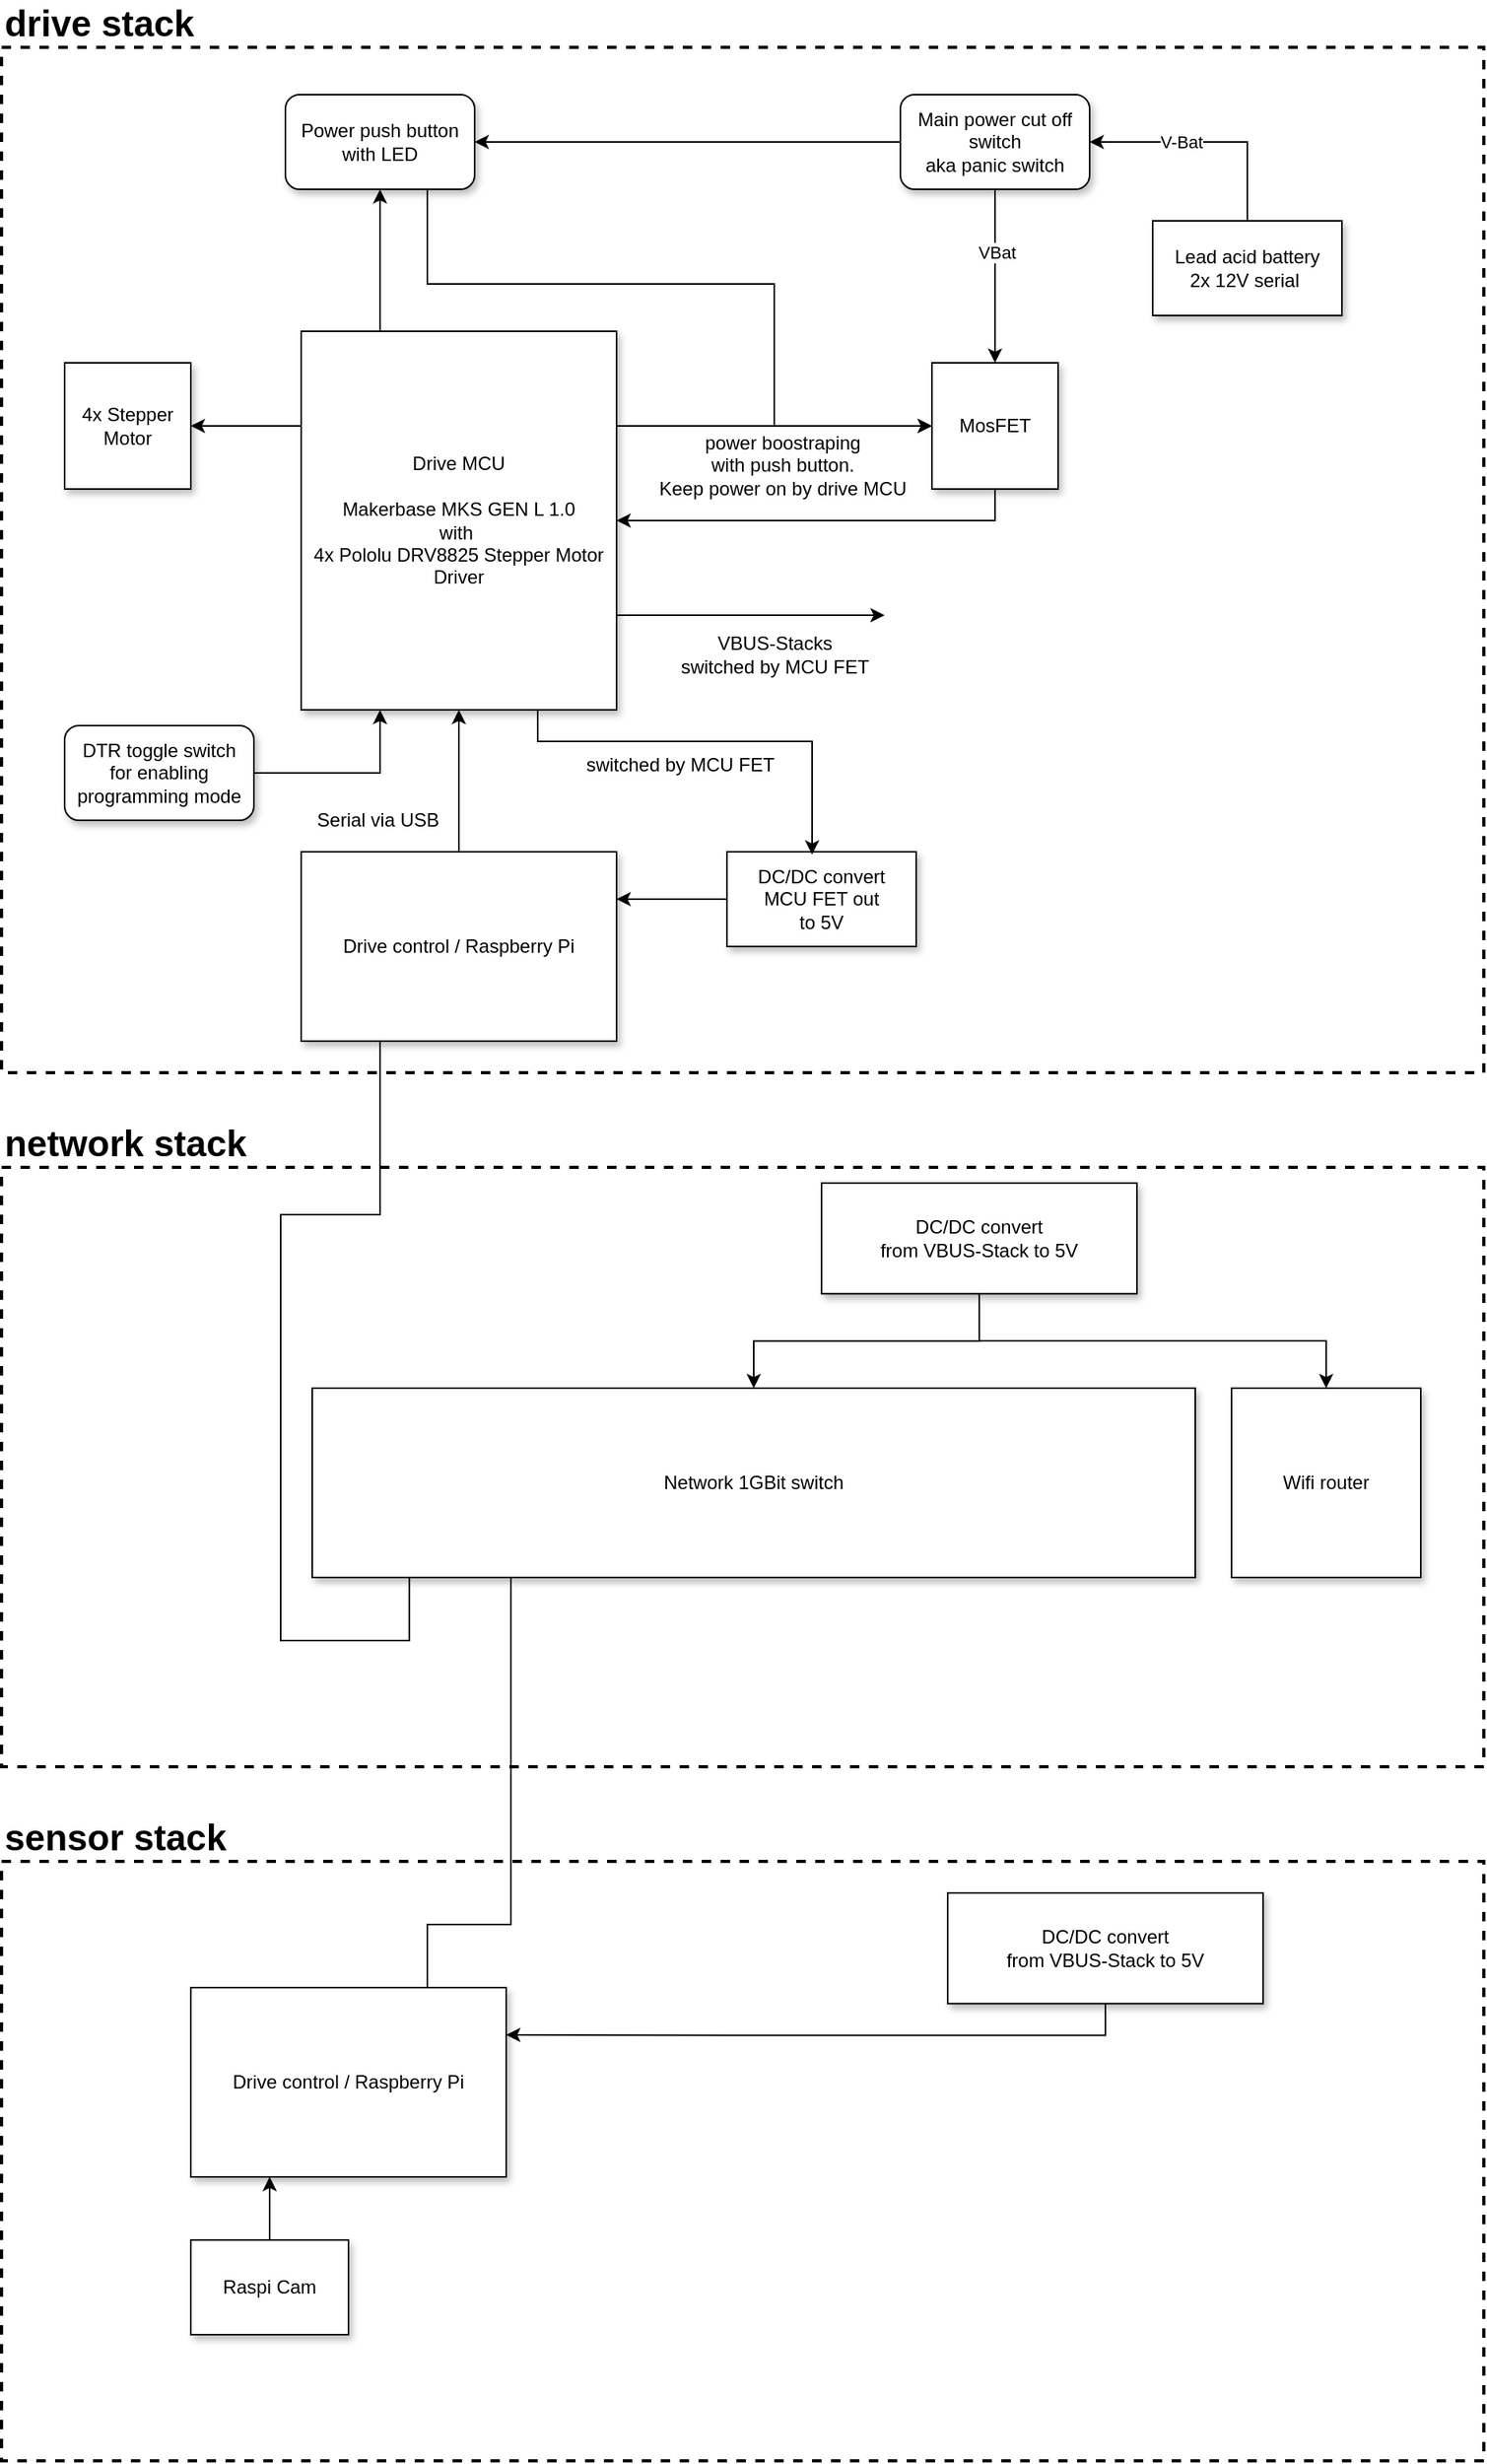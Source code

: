 <mxfile version="17.4.0" type="github">
  <diagram name="Page-1" id="90a13364-a465-7bf4-72fc-28e22215d7a0">
    <mxGraphModel dx="1990" dy="1153" grid="1" gridSize="10" guides="1" tooltips="1" connect="1" arrows="1" fold="1" page="1" pageScale="1.5" pageWidth="1169" pageHeight="826" background="none" math="0" shadow="0">
      <root>
        <mxCell id="0" style=";html=1;" />
        <mxCell id="1" style=";html=1;" parent="0" />
        <mxCell id="trmzSCSJxpemy-L-cy7g-25" value="" style="rounded=0;whiteSpace=wrap;html=1;shadow=0;fillColor=none;dashed=1;strokeWidth=2;connectable=0;allowArrows=0;container=1;dropTarget=1;recursiveResize=0;" parent="1" vertex="1">
          <mxGeometry x="400" y="960" width="940" height="380" as="geometry">
            <mxRectangle x="400" y="960" width="50" height="40" as="alternateBounds" />
          </mxGeometry>
        </mxCell>
        <mxCell id="trmzSCSJxpemy-L-cy7g-78" value="Network 1GBit switch" style="rounded=0;whiteSpace=wrap;html=1;shadow=1;points=[[0.11,1,0,0,0],[0.22,1,0,0,0],[0.25,0,0,0,0],[0.33,1,0,0,0],[0.44,1,0,0,0],[0.5,0,0,0,0],[0.56,1,0,0,0],[0.67,1,0,0,0],[0.75,0,0,0,0],[0.78,1,0,0,0],[0.89,1,0,0,0]];" parent="trmzSCSJxpemy-L-cy7g-25" vertex="1">
          <mxGeometry x="197" y="140" width="560" height="120" as="geometry" />
        </mxCell>
        <mxCell id="trmzSCSJxpemy-L-cy7g-83" style="edgeStyle=orthogonalEdgeStyle;rounded=0;orthogonalLoop=1;jettySize=auto;html=1;exitX=0.5;exitY=1;exitDx=0;exitDy=0;entryX=0.5;entryY=0;entryDx=0;entryDy=0;entryPerimeter=0;fontSize=12;" parent="trmzSCSJxpemy-L-cy7g-25" source="trmzSCSJxpemy-L-cy7g-80" target="trmzSCSJxpemy-L-cy7g-78" edge="1">
          <mxGeometry relative="1" as="geometry" />
        </mxCell>
        <mxCell id="trmzSCSJxpemy-L-cy7g-96" style="edgeStyle=orthogonalEdgeStyle;rounded=0;orthogonalLoop=1;jettySize=auto;html=1;exitX=0.5;exitY=1;exitDx=0;exitDy=0;fontSize=12;" parent="trmzSCSJxpemy-L-cy7g-25" source="trmzSCSJxpemy-L-cy7g-80" target="trmzSCSJxpemy-L-cy7g-95" edge="1">
          <mxGeometry relative="1" as="geometry">
            <Array as="points">
              <mxPoint x="620" y="110" />
              <mxPoint x="840" y="110" />
            </Array>
          </mxGeometry>
        </mxCell>
        <mxCell id="trmzSCSJxpemy-L-cy7g-80" value="DC/DC convert &lt;br&gt;from VBUS-Stack to 5V" style="rounded=0;whiteSpace=wrap;html=1;shadow=1;" parent="trmzSCSJxpemy-L-cy7g-25" vertex="1">
          <mxGeometry x="520" y="9.995" width="200" height="70.154" as="geometry" />
        </mxCell>
        <mxCell id="trmzSCSJxpemy-L-cy7g-95" value="Wifi router" style="rounded=0;whiteSpace=wrap;html=1;shadow=1;glass=0;fontSize=12;strokeColor=default;strokeWidth=1;fillColor=default;" parent="trmzSCSJxpemy-L-cy7g-25" vertex="1">
          <mxGeometry x="780" y="140" width="120" height="120" as="geometry" />
        </mxCell>
        <mxCell id="trmzSCSJxpemy-L-cy7g-24" value="drive stack" style="text;html=1;align=left;verticalAlign=middle;resizable=0;points=[];autosize=1;strokeColor=none;fillColor=none;fontStyle=1;fontSize=23;" parent="1" vertex="1">
          <mxGeometry x="400" y="220" width="140" height="30" as="geometry" />
        </mxCell>
        <mxCell id="trmzSCSJxpemy-L-cy7g-26" value="network stack" style="text;html=1;align=left;verticalAlign=middle;resizable=0;points=[];autosize=1;strokeColor=none;fillColor=none;fontStyle=1;fontSize=23;" parent="1" vertex="1">
          <mxGeometry x="400" y="930" width="170" height="30" as="geometry" />
        </mxCell>
        <mxCell id="trmzSCSJxpemy-L-cy7g-53" value="" style="group;container=1;" parent="1" vertex="1" connectable="0">
          <mxGeometry x="400" y="250" width="940" height="650" as="geometry" />
        </mxCell>
        <mxCell id="trmzSCSJxpemy-L-cy7g-23" value="" style="rounded=0;whiteSpace=wrap;html=1;shadow=0;fillColor=none;dashed=1;strokeWidth=2;connectable=0;allowArrows=0;container=1;recursiveResize=0;" parent="trmzSCSJxpemy-L-cy7g-53" vertex="1">
          <mxGeometry width="940" height="650" as="geometry">
            <mxRectangle width="50" height="40" as="alternateBounds" />
          </mxGeometry>
        </mxCell>
        <mxCell id="trmzSCSJxpemy-L-cy7g-54" value="Power push button with LED" style="rounded=1;whiteSpace=wrap;html=1;shadow=1;" parent="trmzSCSJxpemy-L-cy7g-23" vertex="1">
          <mxGeometry x="180" y="30" width="120" height="60" as="geometry" />
        </mxCell>
        <mxCell id="trmzSCSJxpemy-L-cy7g-55" style="edgeStyle=orthogonalEdgeStyle;rounded=0;orthogonalLoop=1;jettySize=auto;html=1;exitX=0.25;exitY=0;exitDx=0;exitDy=0;entryX=0.5;entryY=1;entryDx=0;entryDy=0;" parent="trmzSCSJxpemy-L-cy7g-23" source="trmzSCSJxpemy-L-cy7g-56" target="trmzSCSJxpemy-L-cy7g-54" edge="1">
          <mxGeometry relative="1" as="geometry" />
        </mxCell>
        <mxCell id="trmzSCSJxpemy-L-cy7g-56" value="Drive MCU&lt;br&gt;&lt;br&gt;Makerbase MKS GEN L 1.0&lt;br&gt;with&amp;nbsp;&lt;br&gt;4x Pololu DRV8825 Stepper Motor Driver" style="rounded=0;whiteSpace=wrap;html=1;shadow=1;" parent="trmzSCSJxpemy-L-cy7g-23" vertex="1">
          <mxGeometry x="190" y="180" width="200" height="240" as="geometry" />
        </mxCell>
        <mxCell id="trmzSCSJxpemy-L-cy7g-57" value="4x Stepper Motor" style="whiteSpace=wrap;html=1;aspect=fixed;shadow=1;" parent="trmzSCSJxpemy-L-cy7g-23" vertex="1">
          <mxGeometry x="40" y="200" width="80" height="80" as="geometry" />
        </mxCell>
        <mxCell id="trmzSCSJxpemy-L-cy7g-58" style="edgeStyle=orthogonalEdgeStyle;rounded=0;orthogonalLoop=1;jettySize=auto;html=1;exitX=0;exitY=0.25;exitDx=0;exitDy=0;" parent="trmzSCSJxpemy-L-cy7g-23" source="trmzSCSJxpemy-L-cy7g-56" target="trmzSCSJxpemy-L-cy7g-57" edge="1">
          <mxGeometry relative="1" as="geometry" />
        </mxCell>
        <mxCell id="trmzSCSJxpemy-L-cy7g-59" style="edgeStyle=orthogonalEdgeStyle;rounded=0;orthogonalLoop=1;jettySize=auto;html=1;exitX=0;exitY=0.5;exitDx=0;exitDy=0;entryX=1;entryY=0.5;entryDx=0;entryDy=0;" parent="trmzSCSJxpemy-L-cy7g-23" source="trmzSCSJxpemy-L-cy7g-60" target="trmzSCSJxpemy-L-cy7g-54" edge="1">
          <mxGeometry relative="1" as="geometry" />
        </mxCell>
        <mxCell id="trmzSCSJxpemy-L-cy7g-60" value="Main power cut off switch&lt;br&gt;aka panic switch" style="rounded=1;whiteSpace=wrap;html=1;shadow=1;" parent="trmzSCSJxpemy-L-cy7g-23" vertex="1">
          <mxGeometry x="570" y="30" width="120" height="60" as="geometry" />
        </mxCell>
        <mxCell id="trmzSCSJxpemy-L-cy7g-61" style="edgeStyle=orthogonalEdgeStyle;rounded=0;orthogonalLoop=1;jettySize=auto;html=1;exitX=0.5;exitY=0;exitDx=0;exitDy=0;entryX=1;entryY=0.5;entryDx=0;entryDy=0;" parent="trmzSCSJxpemy-L-cy7g-23" source="trmzSCSJxpemy-L-cy7g-63" target="trmzSCSJxpemy-L-cy7g-60" edge="1">
          <mxGeometry relative="1" as="geometry" />
        </mxCell>
        <mxCell id="trmzSCSJxpemy-L-cy7g-62" value="V-Bat" style="edgeLabel;html=1;align=center;verticalAlign=middle;resizable=0;points=[];" parent="trmzSCSJxpemy-L-cy7g-61" vertex="1" connectable="0">
          <mxGeometry x="-0.227" relative="1" as="geometry">
            <mxPoint x="-34" as="offset" />
          </mxGeometry>
        </mxCell>
        <mxCell id="trmzSCSJxpemy-L-cy7g-63" value="Lead acid battery&lt;br&gt;2x 12V serial&amp;nbsp;" style="rounded=0;whiteSpace=wrap;html=1;shadow=1;" parent="trmzSCSJxpemy-L-cy7g-23" vertex="1">
          <mxGeometry x="730" y="110" width="120" height="60" as="geometry" />
        </mxCell>
        <mxCell id="trmzSCSJxpemy-L-cy7g-64" style="edgeStyle=orthogonalEdgeStyle;rounded=0;orthogonalLoop=1;jettySize=auto;html=1;exitX=0.5;exitY=1;exitDx=0;exitDy=0;fontSize=23;" parent="trmzSCSJxpemy-L-cy7g-23" source="trmzSCSJxpemy-L-cy7g-65" edge="1" target="trmzSCSJxpemy-L-cy7g-56">
          <mxGeometry relative="1" as="geometry">
            <mxPoint x="630" y="350" as="targetPoint" />
            <Array as="points">
              <mxPoint x="630" y="300" />
            </Array>
          </mxGeometry>
        </mxCell>
        <mxCell id="trmzSCSJxpemy-L-cy7g-65" value="MosFET" style="whiteSpace=wrap;html=1;aspect=fixed;shadow=1;" parent="trmzSCSJxpemy-L-cy7g-23" vertex="1">
          <mxGeometry x="590" y="200" width="80" height="80" as="geometry" />
        </mxCell>
        <mxCell id="trmzSCSJxpemy-L-cy7g-66" style="edgeStyle=orthogonalEdgeStyle;rounded=0;orthogonalLoop=1;jettySize=auto;html=1;entryX=0;entryY=0.5;entryDx=0;entryDy=0;exitX=0.75;exitY=1;exitDx=0;exitDy=0;" parent="trmzSCSJxpemy-L-cy7g-23" source="trmzSCSJxpemy-L-cy7g-54" target="trmzSCSJxpemy-L-cy7g-65" edge="1">
          <mxGeometry relative="1" as="geometry">
            <mxPoint x="-90" y="-140" as="sourcePoint" />
            <Array as="points">
              <mxPoint x="270" y="150" />
              <mxPoint x="490" y="150" />
              <mxPoint x="490" y="240" />
            </Array>
          </mxGeometry>
        </mxCell>
        <mxCell id="trmzSCSJxpemy-L-cy7g-67" style="edgeStyle=orthogonalEdgeStyle;rounded=0;orthogonalLoop=1;jettySize=auto;html=1;exitX=1;exitY=0.25;exitDx=0;exitDy=0;entryX=0;entryY=0.5;entryDx=0;entryDy=0;" parent="trmzSCSJxpemy-L-cy7g-23" source="trmzSCSJxpemy-L-cy7g-56" target="trmzSCSJxpemy-L-cy7g-65" edge="1">
          <mxGeometry relative="1" as="geometry" />
        </mxCell>
        <mxCell id="trmzSCSJxpemy-L-cy7g-68" style="edgeStyle=orthogonalEdgeStyle;rounded=0;orthogonalLoop=1;jettySize=auto;html=1;exitX=0.5;exitY=1;exitDx=0;exitDy=0;" parent="trmzSCSJxpemy-L-cy7g-23" source="trmzSCSJxpemy-L-cy7g-60" target="trmzSCSJxpemy-L-cy7g-65" edge="1">
          <mxGeometry relative="1" as="geometry" />
        </mxCell>
        <mxCell id="trmzSCSJxpemy-L-cy7g-69" value="VBat" style="edgeLabel;html=1;align=center;verticalAlign=middle;resizable=0;points=[];" parent="trmzSCSJxpemy-L-cy7g-68" vertex="1" connectable="0">
          <mxGeometry x="-0.273" y="1" relative="1" as="geometry">
            <mxPoint as="offset" />
          </mxGeometry>
        </mxCell>
        <mxCell id="trmzSCSJxpemy-L-cy7g-70" style="edgeStyle=orthogonalEdgeStyle;rounded=0;orthogonalLoop=1;jettySize=auto;html=1;exitX=0.5;exitY=0;exitDx=0;exitDy=0;" parent="trmzSCSJxpemy-L-cy7g-23" source="trmzSCSJxpemy-L-cy7g-71" target="trmzSCSJxpemy-L-cy7g-56" edge="1">
          <mxGeometry relative="1" as="geometry">
            <Array as="points">
              <mxPoint x="290" y="490" />
              <mxPoint x="290" y="490" />
            </Array>
          </mxGeometry>
        </mxCell>
        <mxCell id="trmzSCSJxpemy-L-cy7g-71" value="Drive control / Raspberry Pi" style="rounded=0;whiteSpace=wrap;html=1;shadow=1;" parent="trmzSCSJxpemy-L-cy7g-23" vertex="1">
          <mxGeometry x="190" y="510" width="200" height="120" as="geometry" />
        </mxCell>
        <mxCell id="trmzSCSJxpemy-L-cy7g-73" value="power boostraping &lt;br&gt;with push button.&lt;br&gt;Keep power on by drive MCU" style="text;html=1;align=center;verticalAlign=middle;resizable=0;points=[];autosize=1;strokeColor=none;fillColor=none;" parent="trmzSCSJxpemy-L-cy7g-23" vertex="1">
          <mxGeometry x="410" y="240" width="170" height="50" as="geometry" />
        </mxCell>
        <mxCell id="trmzSCSJxpemy-L-cy7g-74" style="edgeStyle=orthogonalEdgeStyle;rounded=0;orthogonalLoop=1;jettySize=auto;html=1;exitX=1;exitY=0.5;exitDx=0;exitDy=0;entryX=0.25;entryY=1;entryDx=0;entryDy=0;" parent="trmzSCSJxpemy-L-cy7g-23" source="trmzSCSJxpemy-L-cy7g-75" target="trmzSCSJxpemy-L-cy7g-56" edge="1">
          <mxGeometry relative="1" as="geometry" />
        </mxCell>
        <mxCell id="trmzSCSJxpemy-L-cy7g-75" value="DTR toggle switch&lt;br&gt;for enabling programming mode" style="rounded=1;whiteSpace=wrap;html=1;shadow=1;" parent="trmzSCSJxpemy-L-cy7g-23" vertex="1">
          <mxGeometry x="40" y="430" width="120" height="60" as="geometry" />
        </mxCell>
        <mxCell id="X_bJVh7z9mSjw5fobOmi-4" style="edgeStyle=orthogonalEdgeStyle;rounded=0;orthogonalLoop=1;jettySize=auto;html=1;exitX=0;exitY=0.5;exitDx=0;exitDy=0;entryX=1;entryY=0.25;entryDx=0;entryDy=0;" edge="1" parent="trmzSCSJxpemy-L-cy7g-23" source="X_bJVh7z9mSjw5fobOmi-3" target="trmzSCSJxpemy-L-cy7g-71">
          <mxGeometry relative="1" as="geometry" />
        </mxCell>
        <mxCell id="X_bJVh7z9mSjw5fobOmi-3" value="DC/DC convert &lt;br&gt;&lt;div&gt;MCU FET out &lt;br&gt;&lt;/div&gt;&lt;div&gt;to 5V&lt;/div&gt;" style="rounded=0;whiteSpace=wrap;html=1;shadow=1;" vertex="1" parent="trmzSCSJxpemy-L-cy7g-23">
          <mxGeometry x="460" y="510" width="120" height="60" as="geometry" />
        </mxCell>
        <mxCell id="X_bJVh7z9mSjw5fobOmi-2" style="edgeStyle=orthogonalEdgeStyle;rounded=0;orthogonalLoop=1;jettySize=auto;html=1;exitX=0.75;exitY=1;exitDx=0;exitDy=0;entryX=0.45;entryY=0.029;entryDx=0;entryDy=0;entryPerimeter=0;" edge="1" parent="trmzSCSJxpemy-L-cy7g-23" source="trmzSCSJxpemy-L-cy7g-56" target="X_bJVh7z9mSjw5fobOmi-3">
          <mxGeometry relative="1" as="geometry">
            <mxPoint x="520" y="490" as="targetPoint" />
            <Array as="points">
              <mxPoint x="340" y="440" />
              <mxPoint x="514" y="440" />
            </Array>
          </mxGeometry>
        </mxCell>
        <mxCell id="X_bJVh7z9mSjw5fobOmi-6" value="&lt;div&gt;VBUS-Stacks&lt;/div&gt;&lt;div&gt;switched by MCU FET&lt;br&gt;&lt;/div&gt;" style="text;html=1;align=center;verticalAlign=middle;resizable=0;points=[];autosize=1;strokeColor=none;fillColor=none;" vertex="1" parent="trmzSCSJxpemy-L-cy7g-23">
          <mxGeometry x="425" y="370" width="130" height="30" as="geometry" />
        </mxCell>
        <mxCell id="X_bJVh7z9mSjw5fobOmi-7" value="&lt;div&gt;switched by MCU FET&lt;br&gt;&lt;/div&gt;" style="text;html=1;align=center;verticalAlign=middle;resizable=0;points=[];autosize=1;strokeColor=none;fillColor=none;" vertex="1" parent="trmzSCSJxpemy-L-cy7g-23">
          <mxGeometry x="365" y="445" width="130" height="20" as="geometry" />
        </mxCell>
        <mxCell id="trmzSCSJxpemy-L-cy7g-72" value="Serial via USB&amp;nbsp;" style="text;html=1;align=center;verticalAlign=middle;resizable=0;points=[];autosize=1;strokeColor=none;fillColor=none;" parent="trmzSCSJxpemy-L-cy7g-53" vertex="1">
          <mxGeometry x="190" y="480" width="100" height="20" as="geometry" />
        </mxCell>
        <mxCell id="trmzSCSJxpemy-L-cy7g-84" value="" style="rounded=0;whiteSpace=wrap;html=1;shadow=0;fillColor=none;dashed=1;strokeWidth=2;connectable=0;allowArrows=0;container=1;dropTarget=1;recursiveResize=0;" parent="1" vertex="1">
          <mxGeometry x="400" y="1400" width="940" height="380" as="geometry">
            <mxRectangle x="400" y="960" width="50" height="40" as="alternateBounds" />
          </mxGeometry>
        </mxCell>
        <mxCell id="trmzSCSJxpemy-L-cy7g-86" style="edgeStyle=orthogonalEdgeStyle;rounded=0;orthogonalLoop=1;jettySize=auto;html=1;exitX=0.5;exitY=1;exitDx=0;exitDy=0;entryX=1;entryY=0.25;entryDx=0;entryDy=0;fontSize=12;" parent="trmzSCSJxpemy-L-cy7g-84" source="trmzSCSJxpemy-L-cy7g-87" target="trmzSCSJxpemy-L-cy7g-89" edge="1">
          <mxGeometry relative="1" as="geometry">
            <mxPoint x="700" y="120" as="targetPoint" />
          </mxGeometry>
        </mxCell>
        <mxCell id="trmzSCSJxpemy-L-cy7g-87" value="DC/DC convert &lt;br&gt;from VBUS-Stack to 5V" style="rounded=0;whiteSpace=wrap;html=1;shadow=1;" parent="trmzSCSJxpemy-L-cy7g-84" vertex="1">
          <mxGeometry x="600" y="19.995" width="200" height="70.154" as="geometry" />
        </mxCell>
        <mxCell id="trmzSCSJxpemy-L-cy7g-89" value="Drive control / Raspberry Pi" style="rounded=0;whiteSpace=wrap;html=1;shadow=1;" parent="trmzSCSJxpemy-L-cy7g-84" vertex="1">
          <mxGeometry x="120" y="80" width="200" height="120" as="geometry" />
        </mxCell>
        <mxCell id="trmzSCSJxpemy-L-cy7g-93" style="edgeStyle=orthogonalEdgeStyle;rounded=0;orthogonalLoop=1;jettySize=auto;html=1;exitX=0.5;exitY=0;exitDx=0;exitDy=0;entryX=0.25;entryY=1;entryDx=0;entryDy=0;fontSize=12;" parent="trmzSCSJxpemy-L-cy7g-84" source="trmzSCSJxpemy-L-cy7g-92" target="trmzSCSJxpemy-L-cy7g-89" edge="1">
          <mxGeometry relative="1" as="geometry" />
        </mxCell>
        <mxCell id="trmzSCSJxpemy-L-cy7g-92" value="Raspi Cam" style="rounded=0;whiteSpace=wrap;html=1;shadow=1;fontSize=12;strokeWidth=1;fillColor=default;strokeColor=default;glass=0;" parent="trmzSCSJxpemy-L-cy7g-84" vertex="1">
          <mxGeometry x="120" y="240" width="100" height="60" as="geometry" />
        </mxCell>
        <mxCell id="trmzSCSJxpemy-L-cy7g-88" value="sensor stack" style="text;html=1;align=left;verticalAlign=middle;resizable=0;points=[];autosize=1;strokeColor=none;fillColor=none;fontStyle=1;fontSize=23;" parent="1" vertex="1">
          <mxGeometry x="400" y="1370" width="160" height="30" as="geometry" />
        </mxCell>
        <mxCell id="trmzSCSJxpemy-L-cy7g-90" style="edgeStyle=orthogonalEdgeStyle;rounded=0;orthogonalLoop=1;jettySize=auto;html=1;exitX=0.22;exitY=1;exitDx=0;exitDy=0;exitPerimeter=0;entryX=0.75;entryY=0;entryDx=0;entryDy=0;fontSize=12;endArrow=none;endFill=0;" parent="1" source="trmzSCSJxpemy-L-cy7g-78" target="trmzSCSJxpemy-L-cy7g-89" edge="1">
          <mxGeometry relative="1" as="geometry">
            <Array as="points">
              <mxPoint x="723" y="1440" />
              <mxPoint x="670" y="1440" />
            </Array>
          </mxGeometry>
        </mxCell>
        <mxCell id="trmzSCSJxpemy-L-cy7g-97" style="edgeStyle=orthogonalEdgeStyle;rounded=0;orthogonalLoop=1;jettySize=auto;html=1;exitX=0.25;exitY=1;exitDx=0;exitDy=0;entryX=0.11;entryY=1;entryDx=0;entryDy=0;entryPerimeter=0;fontSize=12;endArrow=none;endFill=0;" parent="1" source="trmzSCSJxpemy-L-cy7g-71" target="trmzSCSJxpemy-L-cy7g-78" edge="1">
          <mxGeometry relative="1" as="geometry">
            <Array as="points">
              <mxPoint x="640" y="990" />
              <mxPoint x="577" y="990" />
              <mxPoint x="577" y="1260" />
              <mxPoint x="659" y="1260" />
            </Array>
          </mxGeometry>
        </mxCell>
        <mxCell id="X_bJVh7z9mSjw5fobOmi-5" style="edgeStyle=orthogonalEdgeStyle;rounded=0;orthogonalLoop=1;jettySize=auto;html=1;exitX=1;exitY=0.75;exitDx=0;exitDy=0;" edge="1" parent="1" source="trmzSCSJxpemy-L-cy7g-56">
          <mxGeometry relative="1" as="geometry">
            <mxPoint x="960" y="610" as="targetPoint" />
          </mxGeometry>
        </mxCell>
      </root>
    </mxGraphModel>
  </diagram>
</mxfile>
